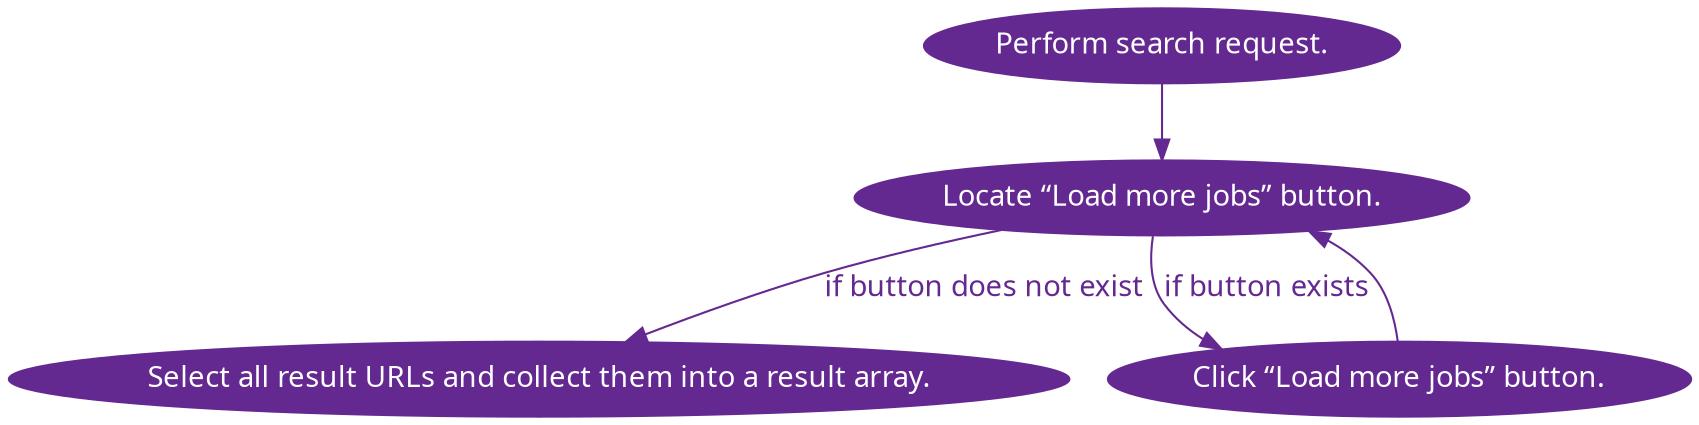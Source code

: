 digraph monster {
  graph [fontname="sans-serif"];
  node [fontname="sans-serif"];
  edge [fontname="sans-serif"];

  node [style=filled, color="#642891", fontcolor=white];
  edge [color="#642891", fontcolor="#642891"];

  monster_search_request -> monster_load_more_jobs;
  monster_load_more_jobs -> monster_collect_urls [label="if button does not exist"];
  monster_load_more_jobs -> monster_click_more_jobs [label="if button exists"];
  monster_click_more_jobs -> monster_load_more_jobs;

  monster_search_request [label="Perform search request."];
  monster_load_more_jobs [label="Locate “Load more jobs” button."];
  monster_click_more_jobs [label="Click “Load more jobs” button."];
  monster_collect_urls [label="Select all result URLs and collect them into a result array."];
}
